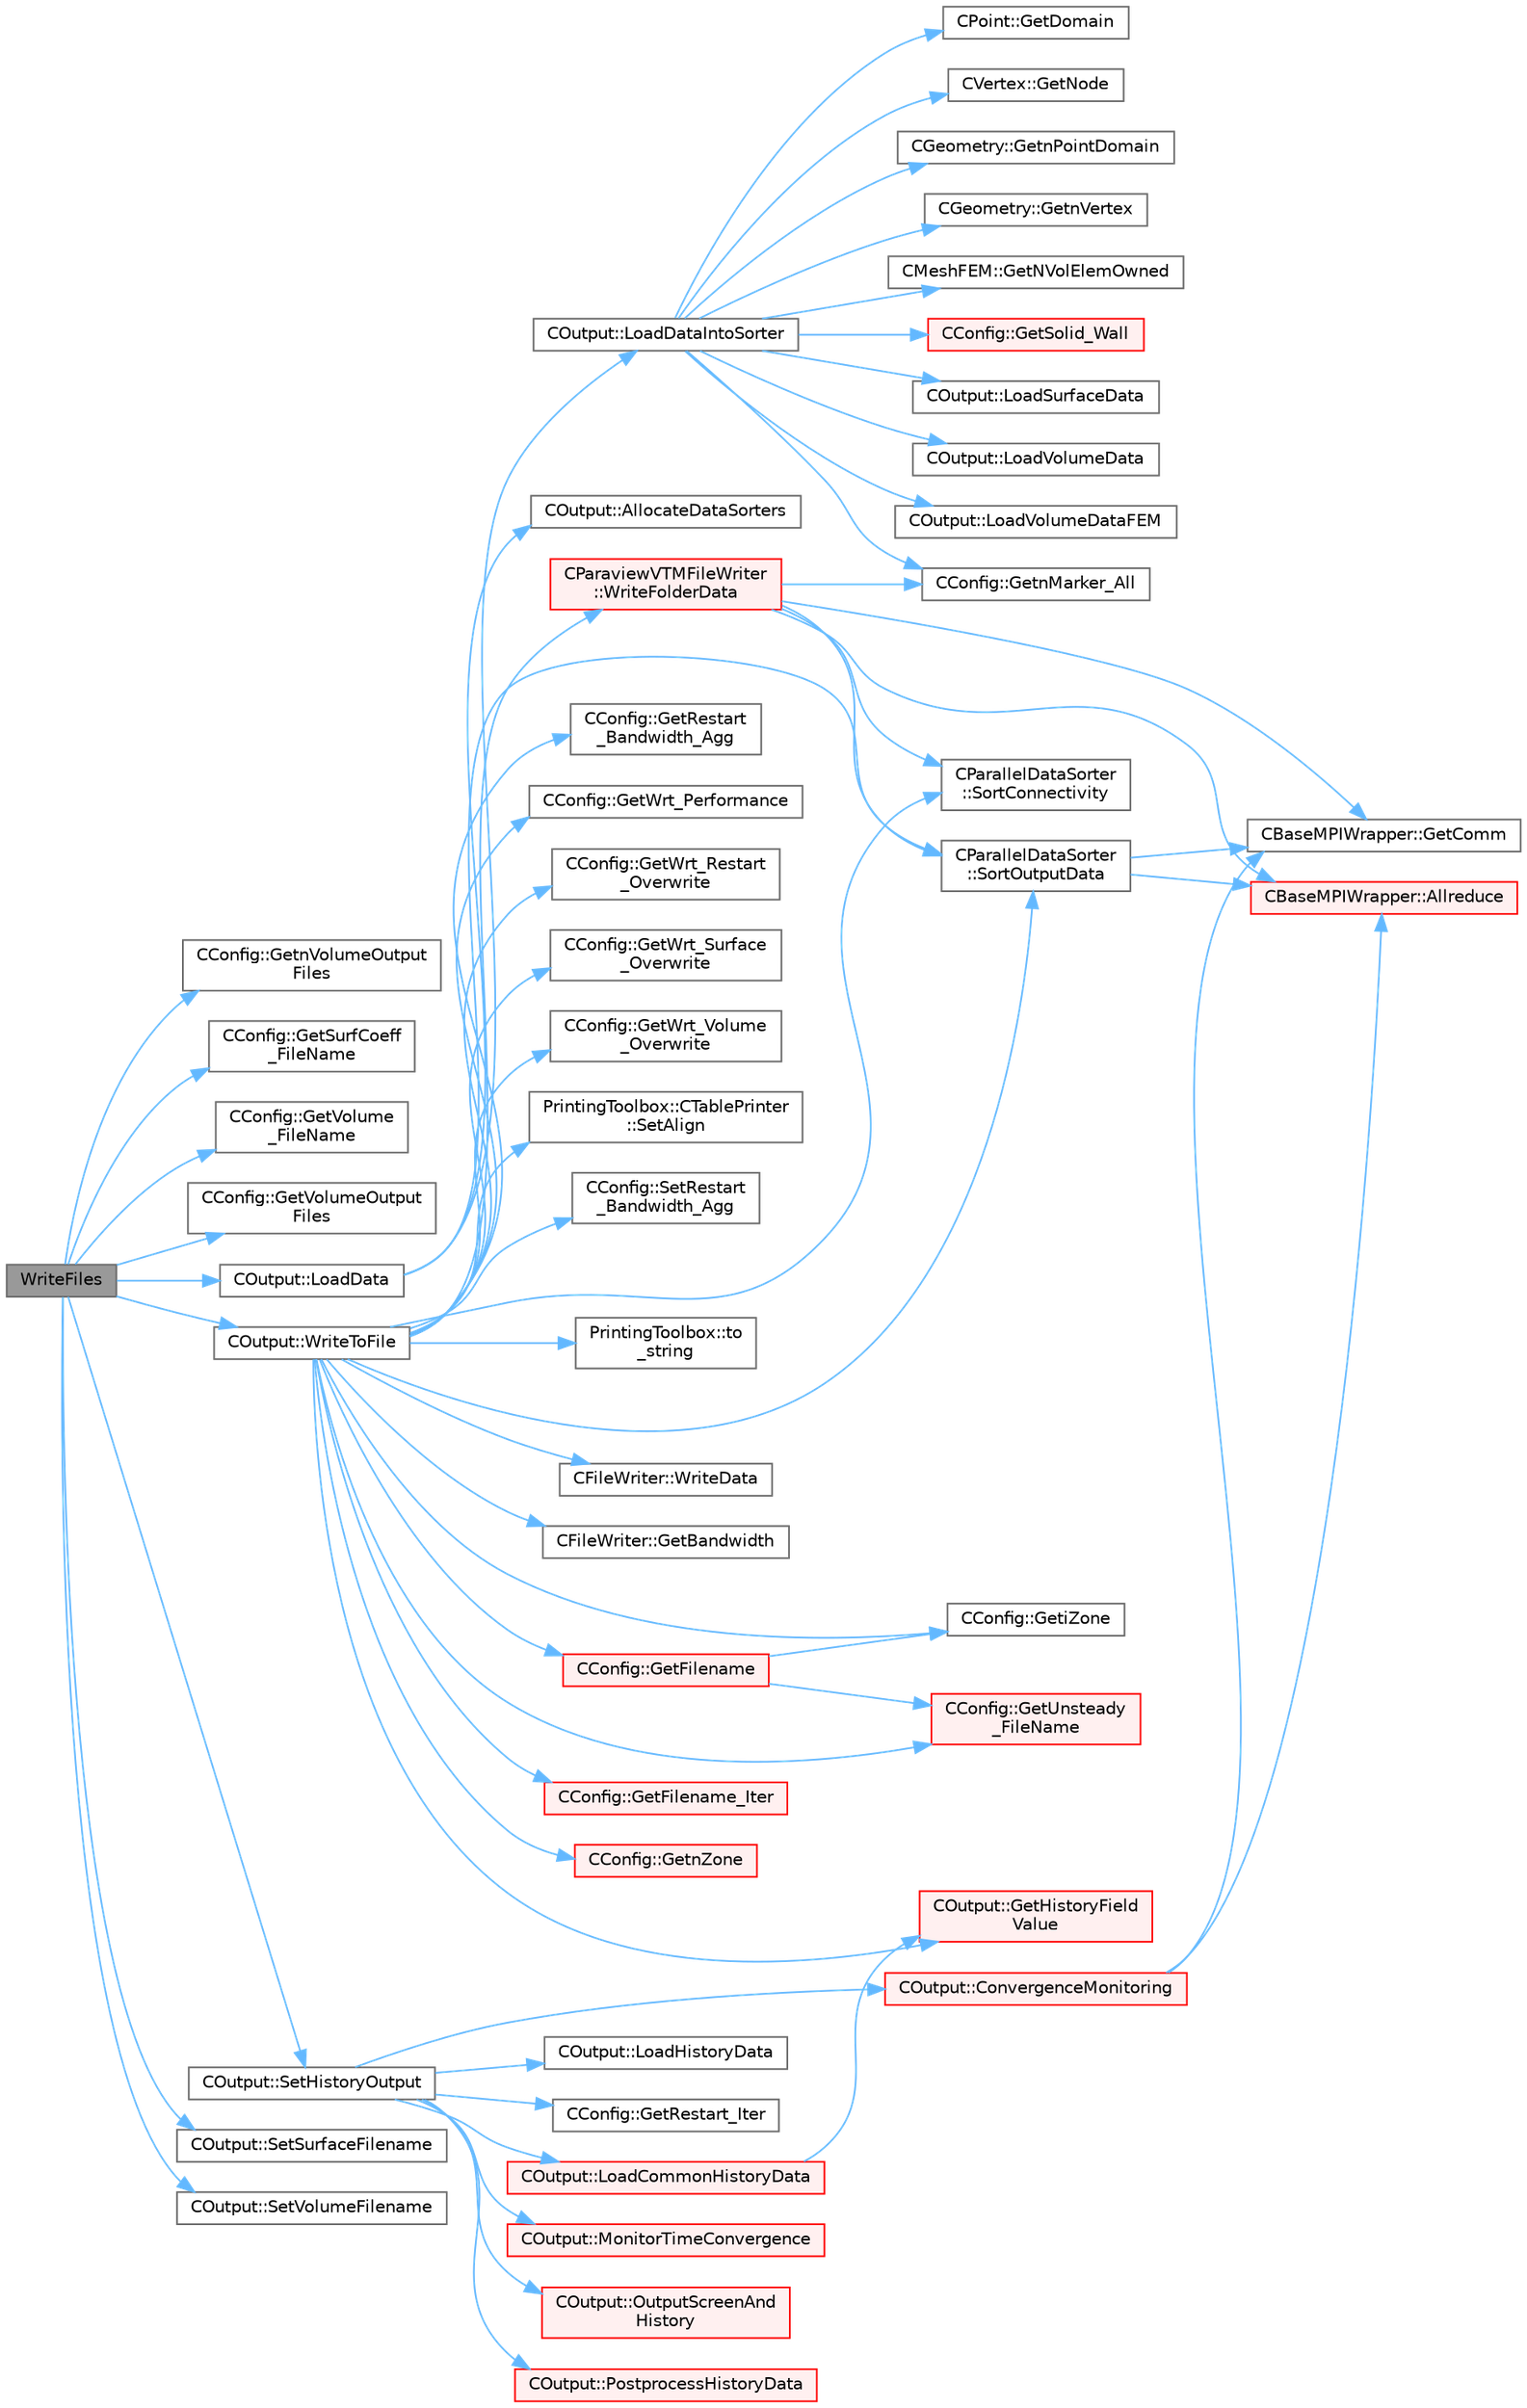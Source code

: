 digraph "WriteFiles"
{
 // LATEX_PDF_SIZE
  bgcolor="transparent";
  edge [fontname=Helvetica,fontsize=10,labelfontname=Helvetica,labelfontsize=10];
  node [fontname=Helvetica,fontsize=10,shape=box,height=0.2,width=0.4];
  rankdir="LR";
  Node1 [id="Node000001",label="WriteFiles",height=0.2,width=0.4,color="gray40", fillcolor="grey60", style="filled", fontcolor="black",tooltip=" "];
  Node1 -> Node2 [id="edge1_Node000001_Node000002",color="steelblue1",style="solid",tooltip=" "];
  Node2 [id="Node000002",label="CConfig::GetnVolumeOutput\lFiles",height=0.2,width=0.4,color="grey40", fillcolor="white", style="filled",URL="$classCConfig.html#a2298deab9cdc00a1c09f6e7cf6c8e07c",tooltip="GetnVolumeOutputFiles."];
  Node1 -> Node3 [id="edge2_Node000001_Node000003",color="steelblue1",style="solid",tooltip=" "];
  Node3 [id="Node000003",label="CConfig::GetSurfCoeff\l_FileName",height=0.2,width=0.4,color="grey40", fillcolor="white", style="filled",URL="$classCConfig.html#a16f99e8cc6c1bf42cc4a7b15e5d1dee1",tooltip="Get the name of the file with the surface information for the flow problem."];
  Node1 -> Node4 [id="edge3_Node000001_Node000004",color="steelblue1",style="solid",tooltip=" "];
  Node4 [id="Node000004",label="CConfig::GetVolume\l_FileName",height=0.2,width=0.4,color="grey40", fillcolor="white", style="filled",URL="$classCConfig.html#a032b7d16a6ce08d53d69d3f258a89588",tooltip="Get the name of the file with the flow variables."];
  Node1 -> Node5 [id="edge4_Node000001_Node000005",color="steelblue1",style="solid",tooltip=" "];
  Node5 [id="Node000005",label="CConfig::GetVolumeOutput\lFiles",height=0.2,width=0.4,color="grey40", fillcolor="white", style="filled",URL="$classCConfig.html#ae85a16a496604fc404d3fb33d559f65c",tooltip="GetVolumeOutputFiles."];
  Node1 -> Node6 [id="edge5_Node000001_Node000006",color="steelblue1",style="solid",tooltip=" "];
  Node6 [id="Node000006",label="COutput::LoadData",height=0.2,width=0.4,color="grey40", fillcolor="white", style="filled",URL="$classCOutput.html#ac4bf70d669b489fb52c8e63b6d06e4ed",tooltip="Load the data from the solvers into the data sorters and sort it for the linear partitioning."];
  Node6 -> Node7 [id="edge6_Node000006_Node000007",color="steelblue1",style="solid",tooltip=" "];
  Node7 [id="Node000007",label="COutput::AllocateDataSorters",height=0.2,width=0.4,color="grey40", fillcolor="white", style="filled",URL="$classCOutput.html#a576a9991a81b18368a1f8ad09b8c65cf",tooltip="Allocates the data sorters if necessary."];
  Node6 -> Node8 [id="edge7_Node000006_Node000008",color="steelblue1",style="solid",tooltip=" "];
  Node8 [id="Node000008",label="COutput::LoadDataIntoSorter",height=0.2,width=0.4,color="grey40", fillcolor="white", style="filled",URL="$classCOutput.html#ac54efb9d794c522e1bef6cb4ed0d5b9f",tooltip="Load up the values of the requested volume fields into ::Local_Data array."];
  Node8 -> Node9 [id="edge8_Node000008_Node000009",color="steelblue1",style="solid",tooltip=" "];
  Node9 [id="Node000009",label="CPoint::GetDomain",height=0.2,width=0.4,color="grey40", fillcolor="white", style="filled",URL="$classCPoint.html#aa58a27b602e47ddcad22ae74a5c6bc81",tooltip="For parallel computation, its indicates if a point must be computed or not."];
  Node8 -> Node10 [id="edge9_Node000008_Node000010",color="steelblue1",style="solid",tooltip=" "];
  Node10 [id="Node000010",label="CConfig::GetnMarker_All",height=0.2,width=0.4,color="grey40", fillcolor="white", style="filled",URL="$classCConfig.html#a459dee039e618d21a5d78db61c221240",tooltip="Get the total number of boundary markers of the local process including send/receive domains."];
  Node8 -> Node11 [id="edge10_Node000008_Node000011",color="steelblue1",style="solid",tooltip=" "];
  Node11 [id="Node000011",label="CVertex::GetNode",height=0.2,width=0.4,color="grey40", fillcolor="white", style="filled",URL="$classCVertex.html#ad568da06e7191358d3a09a1bee71cdb5",tooltip="Get the node of the vertex."];
  Node8 -> Node12 [id="edge11_Node000008_Node000012",color="steelblue1",style="solid",tooltip=" "];
  Node12 [id="Node000012",label="CGeometry::GetnPointDomain",height=0.2,width=0.4,color="grey40", fillcolor="white", style="filled",URL="$classCGeometry.html#ac84179060bbac1fe5e856ea3da850b6e",tooltip="Get number of real points (that belong to the domain)."];
  Node8 -> Node13 [id="edge12_Node000008_Node000013",color="steelblue1",style="solid",tooltip=" "];
  Node13 [id="Node000013",label="CGeometry::GetnVertex",height=0.2,width=0.4,color="grey40", fillcolor="white", style="filled",URL="$classCGeometry.html#a00b7f7e71ff42bd38f39147366dd093a",tooltip="Get number of vertices."];
  Node8 -> Node14 [id="edge13_Node000008_Node000014",color="steelblue1",style="solid",tooltip=" "];
  Node14 [id="Node000014",label="CMeshFEM::GetNVolElemOwned",height=0.2,width=0.4,color="grey40", fillcolor="white", style="filled",URL="$classCMeshFEM.html#a98cac5880bf32dd7a81e90cfe3e83faa",tooltip="Function, which makes available the number of owned volume elements in the local FEM mesh."];
  Node8 -> Node15 [id="edge14_Node000008_Node000015",color="steelblue1",style="solid",tooltip=" "];
  Node15 [id="Node000015",label="CConfig::GetSolid_Wall",height=0.2,width=0.4,color="red", fillcolor="#FFF0F0", style="filled",URL="$classCConfig.html#a1e07d3641838843be05ed58424d39f4f",tooltip="Determines whether a marker with index iMarker is a solid boundary."];
  Node8 -> Node17 [id="edge15_Node000008_Node000017",color="steelblue1",style="solid",tooltip=" "];
  Node17 [id="Node000017",label="COutput::LoadSurfaceData",height=0.2,width=0.4,color="grey40", fillcolor="white", style="filled",URL="$classCOutput.html#a01f7c43d229c94a9e8e954a538e5e66e",tooltip="Set the values of the volume output fields for a surface point."];
  Node8 -> Node18 [id="edge16_Node000008_Node000018",color="steelblue1",style="solid",tooltip=" "];
  Node18 [id="Node000018",label="COutput::LoadVolumeData",height=0.2,width=0.4,color="grey40", fillcolor="white", style="filled",URL="$classCOutput.html#ad9fcb944022e0d7131d89987458a02ce",tooltip="Set the values of the volume output fields for a point."];
  Node8 -> Node19 [id="edge17_Node000008_Node000019",color="steelblue1",style="solid",tooltip=" "];
  Node19 [id="Node000019",label="COutput::LoadVolumeDataFEM",height=0.2,width=0.4,color="grey40", fillcolor="white", style="filled",URL="$classCOutput.html#a379815a77f3a10e96834a95ff74d57f1",tooltip="Set the values of the volume output fields for a point."];
  Node6 -> Node20 [id="edge18_Node000006_Node000020",color="steelblue1",style="solid",tooltip=" "];
  Node20 [id="Node000020",label="CParallelDataSorter\l::SortOutputData",height=0.2,width=0.4,color="grey40", fillcolor="white", style="filled",URL="$classCParallelDataSorter.html#a44dd56ef2671d15e21eacf3fda758a83",tooltip="Sort the output data for each grid node into a linear partitioning across all processors."];
  Node20 -> Node21 [id="edge19_Node000020_Node000021",color="steelblue1",style="solid",tooltip=" "];
  Node21 [id="Node000021",label="CBaseMPIWrapper::Allreduce",height=0.2,width=0.4,color="red", fillcolor="#FFF0F0", style="filled",URL="$classCBaseMPIWrapper.html#a381d4b3738c09d92ee1ae9f89715b541",tooltip=" "];
  Node20 -> Node25 [id="edge20_Node000020_Node000025",color="steelblue1",style="solid",tooltip=" "];
  Node25 [id="Node000025",label="CBaseMPIWrapper::GetComm",height=0.2,width=0.4,color="grey40", fillcolor="white", style="filled",URL="$classCBaseMPIWrapper.html#a8154391fc3522954802889d81d4ef5da",tooltip=" "];
  Node1 -> Node26 [id="edge21_Node000001_Node000026",color="steelblue1",style="solid",tooltip=" "];
  Node26 [id="Node000026",label="COutput::SetHistoryOutput",height=0.2,width=0.4,color="grey40", fillcolor="white", style="filled",URL="$classCOutput.html#a3a35f6e09eaf499f1f709088cb80e702",tooltip="Collects history data from the solvers, monitors the convergence and writes to screen and history fil..."];
  Node26 -> Node27 [id="edge22_Node000026_Node000027",color="steelblue1",style="solid",tooltip=" "];
  Node27 [id="Node000027",label="COutput::ConvergenceMonitoring",height=0.2,width=0.4,color="red", fillcolor="#FFF0F0", style="filled",URL="$classCOutput.html#a8e7c6b3e1b544cfbb2df8aea60dfa632",tooltip="Monitor the convergence of an output field."];
  Node27 -> Node21 [id="edge23_Node000027_Node000021",color="steelblue1",style="solid",tooltip=" "];
  Node27 -> Node25 [id="edge24_Node000027_Node000025",color="steelblue1",style="solid",tooltip=" "];
  Node26 -> Node31 [id="edge25_Node000026_Node000031",color="steelblue1",style="solid",tooltip=" "];
  Node31 [id="Node000031",label="CConfig::GetRestart_Iter",height=0.2,width=0.4,color="grey40", fillcolor="white", style="filled",URL="$classCConfig.html#aeca467e3a7c02d72b28ade957614035c",tooltip="Get the restart iteration."];
  Node26 -> Node32 [id="edge26_Node000026_Node000032",color="steelblue1",style="solid",tooltip=" "];
  Node32 [id="Node000032",label="COutput::LoadCommonHistoryData",height=0.2,width=0.4,color="red", fillcolor="#FFF0F0", style="filled",URL="$classCOutput.html#a6babc71093859506fc4ff953467b376f",tooltip="Load values of the history fields common for all solvers."];
  Node32 -> Node35 [id="edge27_Node000032_Node000035",color="steelblue1",style="solid",tooltip=" "];
  Node35 [id="Node000035",label="COutput::GetHistoryField\lValue",height=0.2,width=0.4,color="red", fillcolor="#FFF0F0", style="filled",URL="$classCOutput.html#a2b5d97ac7f4b857ac171765a3eb54851",tooltip="Get the value of particular history output field."];
  Node26 -> Node41 [id="edge28_Node000026_Node000041",color="steelblue1",style="solid",tooltip=" "];
  Node41 [id="Node000041",label="COutput::LoadHistoryData",height=0.2,width=0.4,color="grey40", fillcolor="white", style="filled",URL="$classCOutput.html#a0e243627ea7e1ef04e68cd9b51d2736b",tooltip="Load the history output field values."];
  Node26 -> Node42 [id="edge29_Node000026_Node000042",color="steelblue1",style="solid",tooltip=" "];
  Node42 [id="Node000042",label="COutput::MonitorTimeConvergence",height=0.2,width=0.4,color="red", fillcolor="#FFF0F0", style="filled",URL="$classCOutput.html#abf0226a5664f3309f2b7e1b4be6296c2",tooltip="Monitor the time convergence of the specified windowed-time-averaged ouput."];
  Node26 -> Node48 [id="edge30_Node000026_Node000048",color="steelblue1",style="solid",tooltip=" "];
  Node48 [id="Node000048",label="COutput::OutputScreenAnd\lHistory",height=0.2,width=0.4,color="red", fillcolor="#FFF0F0", style="filled",URL="$classCOutput.html#aeb8eeb121eddd2aeb2d24de85799b62a",tooltip="Write screen and history output."];
  Node26 -> Node71 [id="edge31_Node000026_Node000071",color="steelblue1",style="solid",tooltip=" "];
  Node71 [id="Node000071",label="COutput::PostprocessHistoryData",height=0.2,width=0.4,color="red", fillcolor="#FFF0F0", style="filled",URL="$classCOutput.html#ac02c6daceb4e9d22890e56a7f7a55671",tooltip="Postprocess_HistoryData."];
  Node1 -> Node77 [id="edge32_Node000001_Node000077",color="steelblue1",style="solid",tooltip=" "];
  Node77 [id="Node000077",label="COutput::SetSurfaceFilename",height=0.2,width=0.4,color="grey40", fillcolor="white", style="filled",URL="$classCOutput.html#a1a32b17a5f71410111fe700878d1b898",tooltip="Sets the surface output filename."];
  Node1 -> Node78 [id="edge33_Node000001_Node000078",color="steelblue1",style="solid",tooltip=" "];
  Node78 [id="Node000078",label="COutput::SetVolumeFilename",height=0.2,width=0.4,color="grey40", fillcolor="white", style="filled",URL="$classCOutput.html#aff24cd2d07fb142159b0342df5fd25b9",tooltip="Sets the volume output filename."];
  Node1 -> Node79 [id="edge34_Node000001_Node000079",color="steelblue1",style="solid",tooltip=" "];
  Node79 [id="Node000079",label="COutput::WriteToFile",height=0.2,width=0.4,color="grey40", fillcolor="white", style="filled",URL="$classCOutput.html#a153a24cacc90f827f1e8751815764a4c",tooltip="Allocates the appropriate file writer based on the chosen format and writes sorted data to file."];
  Node79 -> Node80 [id="edge35_Node000079_Node000080",color="steelblue1",style="solid",tooltip=" "];
  Node80 [id="Node000080",label="CFileWriter::GetBandwidth",height=0.2,width=0.4,color="grey40", fillcolor="white", style="filled",URL="$classCFileWriter.html#a52e95fd22f6b2a8308d61f45baf63f14",tooltip="Get the bandwith used for the last writing."];
  Node79 -> Node81 [id="edge36_Node000079_Node000081",color="steelblue1",style="solid",tooltip=" "];
  Node81 [id="Node000081",label="CConfig::GetFilename",height=0.2,width=0.4,color="red", fillcolor="#FFF0F0", style="filled",URL="$classCConfig.html#af7c4169d5b73657a9a3ea94b54931f91",tooltip="Add any numbers necessary to the filename (iteration number, zone ID ...)"];
  Node81 -> Node83 [id="edge37_Node000081_Node000083",color="steelblue1",style="solid",tooltip=" "];
  Node83 [id="Node000083",label="CConfig::GetiZone",height=0.2,width=0.4,color="grey40", fillcolor="white", style="filled",URL="$classCConfig.html#a1d6335b8fdef6fbcd9a08f7503d73ec1",tooltip="Provides the number of varaibles."];
  Node81 -> Node87 [id="edge38_Node000081_Node000087",color="steelblue1",style="solid",tooltip=" "];
  Node87 [id="Node000087",label="CConfig::GetUnsteady\l_FileName",height=0.2,width=0.4,color="red", fillcolor="#FFF0F0", style="filled",URL="$classCConfig.html#a6a372823bb1dd2d55e81488b720752d6",tooltip="Augment the input filename with the iteration number for an unsteady file."];
  Node79 -> Node88 [id="edge39_Node000079_Node000088",color="steelblue1",style="solid",tooltip=" "];
  Node88 [id="Node000088",label="CConfig::GetFilename_Iter",height=0.2,width=0.4,color="red", fillcolor="#FFF0F0", style="filled",URL="$classCConfig.html#af654704b35b4044878f3f51c00646978",tooltip="Add steady iteration number to the filename (does not overwrite previous files)"];
  Node79 -> Node35 [id="edge40_Node000079_Node000035",color="steelblue1",style="solid",tooltip=" "];
  Node79 -> Node83 [id="edge41_Node000079_Node000083",color="steelblue1",style="solid",tooltip=" "];
  Node79 -> Node89 [id="edge42_Node000079_Node000089",color="steelblue1",style="solid",tooltip=" "];
  Node89 [id="Node000089",label="CConfig::GetnZone",height=0.2,width=0.4,color="red", fillcolor="#FFF0F0", style="filled",URL="$classCConfig.html#a39ff50a0f3deda9134f1c44b4d5053b7",tooltip="Gets the number of zones in the mesh file."];
  Node79 -> Node90 [id="edge43_Node000079_Node000090",color="steelblue1",style="solid",tooltip=" "];
  Node90 [id="Node000090",label="CConfig::GetRestart\l_Bandwidth_Agg",height=0.2,width=0.4,color="grey40", fillcolor="white", style="filled",URL="$classCConfig.html#a60b72ebe49a6d318584944af24435989",tooltip="Set the sum of the bandwidth for writing binary restarts (to be averaged later)."];
  Node79 -> Node87 [id="edge44_Node000079_Node000087",color="steelblue1",style="solid",tooltip=" "];
  Node79 -> Node91 [id="edge45_Node000079_Node000091",color="steelblue1",style="solid",tooltip=" "];
  Node91 [id="Node000091",label="CConfig::GetWrt_Performance",height=0.2,width=0.4,color="grey40", fillcolor="white", style="filled",URL="$classCConfig.html#a9667091b52bebfe6ffbe631ba1921bf2",tooltip="Get information about writing the performance summary at the end of a calculation."];
  Node79 -> Node92 [id="edge46_Node000079_Node000092",color="steelblue1",style="solid",tooltip=" "];
  Node92 [id="Node000092",label="CConfig::GetWrt_Restart\l_Overwrite",height=0.2,width=0.4,color="grey40", fillcolor="white", style="filled",URL="$classCConfig.html#ae9ed022279a560ca553875e37a066c35",tooltip="Flag for whether restart solution files are overwritten."];
  Node79 -> Node93 [id="edge47_Node000079_Node000093",color="steelblue1",style="solid",tooltip=" "];
  Node93 [id="Node000093",label="CConfig::GetWrt_Surface\l_Overwrite",height=0.2,width=0.4,color="grey40", fillcolor="white", style="filled",URL="$classCConfig.html#aa4479ec281523722b0d2abd32793b686",tooltip="Flag for whether visualization files are overwritten."];
  Node79 -> Node94 [id="edge48_Node000079_Node000094",color="steelblue1",style="solid",tooltip=" "];
  Node94 [id="Node000094",label="CConfig::GetWrt_Volume\l_Overwrite",height=0.2,width=0.4,color="grey40", fillcolor="white", style="filled",URL="$classCConfig.html#a007e689c5a84a2028d936757711064fb",tooltip="Flag for whether visualization files are overwritten."];
  Node79 -> Node95 [id="edge49_Node000079_Node000095",color="steelblue1",style="solid",tooltip=" "];
  Node95 [id="Node000095",label="PrintingToolbox::CTablePrinter\l::SetAlign",height=0.2,width=0.4,color="grey40", fillcolor="white", style="filled",URL="$classPrintingToolbox_1_1CTablePrinter.html#ad3691499a7bfa024bf97a7fc00ef33c7",tooltip="Set the alignment of the table entries (CENTER only works for the header at the moment)."];
  Node79 -> Node96 [id="edge50_Node000079_Node000096",color="steelblue1",style="solid",tooltip=" "];
  Node96 [id="Node000096",label="CConfig::SetRestart\l_Bandwidth_Agg",height=0.2,width=0.4,color="grey40", fillcolor="white", style="filled",URL="$classCConfig.html#a9a06687acc9a585a507fe9164c708f8b",tooltip="Set the sum of the bandwidth for writing binary restarts (to be averaged later)."];
  Node79 -> Node97 [id="edge51_Node000079_Node000097",color="steelblue1",style="solid",tooltip=" "];
  Node97 [id="Node000097",label="CParallelDataSorter\l::SortConnectivity",height=0.2,width=0.4,color="grey40", fillcolor="white", style="filled",URL="$classCParallelDataSorter.html#a07cb46b33f5de77f0d7f305162c20f2c",tooltip="Sort the connectivities (volume and surface) into data structures."];
  Node79 -> Node20 [id="edge52_Node000079_Node000020",color="steelblue1",style="solid",tooltip=" "];
  Node79 -> Node98 [id="edge53_Node000079_Node000098",color="steelblue1",style="solid",tooltip=" "];
  Node98 [id="Node000098",label="PrintingToolbox::to\l_string",height=0.2,width=0.4,color="grey40", fillcolor="white", style="filled",URL="$namespacePrintingToolbox.html#a382f3911ccba468c241c530ae0c78b63",tooltip=" "];
  Node79 -> Node99 [id="edge54_Node000079_Node000099",color="steelblue1",style="solid",tooltip=" "];
  Node99 [id="Node000099",label="CFileWriter::WriteData",height=0.2,width=0.4,color="grey40", fillcolor="white", style="filled",URL="$classCFileWriter.html#a25c62a2451f48cd1fd73e23676e3bb86",tooltip="Write sorted data to file."];
  Node79 -> Node100 [id="edge55_Node000079_Node000100",color="steelblue1",style="solid",tooltip=" "];
  Node100 [id="Node000100",label="CParaviewVTMFileWriter\l::WriteFolderData",height=0.2,width=0.4,color="red", fillcolor="#FFF0F0", style="filled",URL="$classCParaviewVTMFileWriter.html#aac5315e351adbf70fd745bfbd5d197d1",tooltip="Write all data of the zones, boundaries into the folder."];
  Node100 -> Node21 [id="edge56_Node000100_Node000021",color="steelblue1",style="solid",tooltip=" "];
  Node100 -> Node25 [id="edge57_Node000100_Node000025",color="steelblue1",style="solid",tooltip=" "];
  Node100 -> Node10 [id="edge58_Node000100_Node000010",color="steelblue1",style="solid",tooltip=" "];
  Node100 -> Node97 [id="edge59_Node000100_Node000097",color="steelblue1",style="solid",tooltip=" "];
  Node100 -> Node20 [id="edge60_Node000100_Node000020",color="steelblue1",style="solid",tooltip=" "];
}
